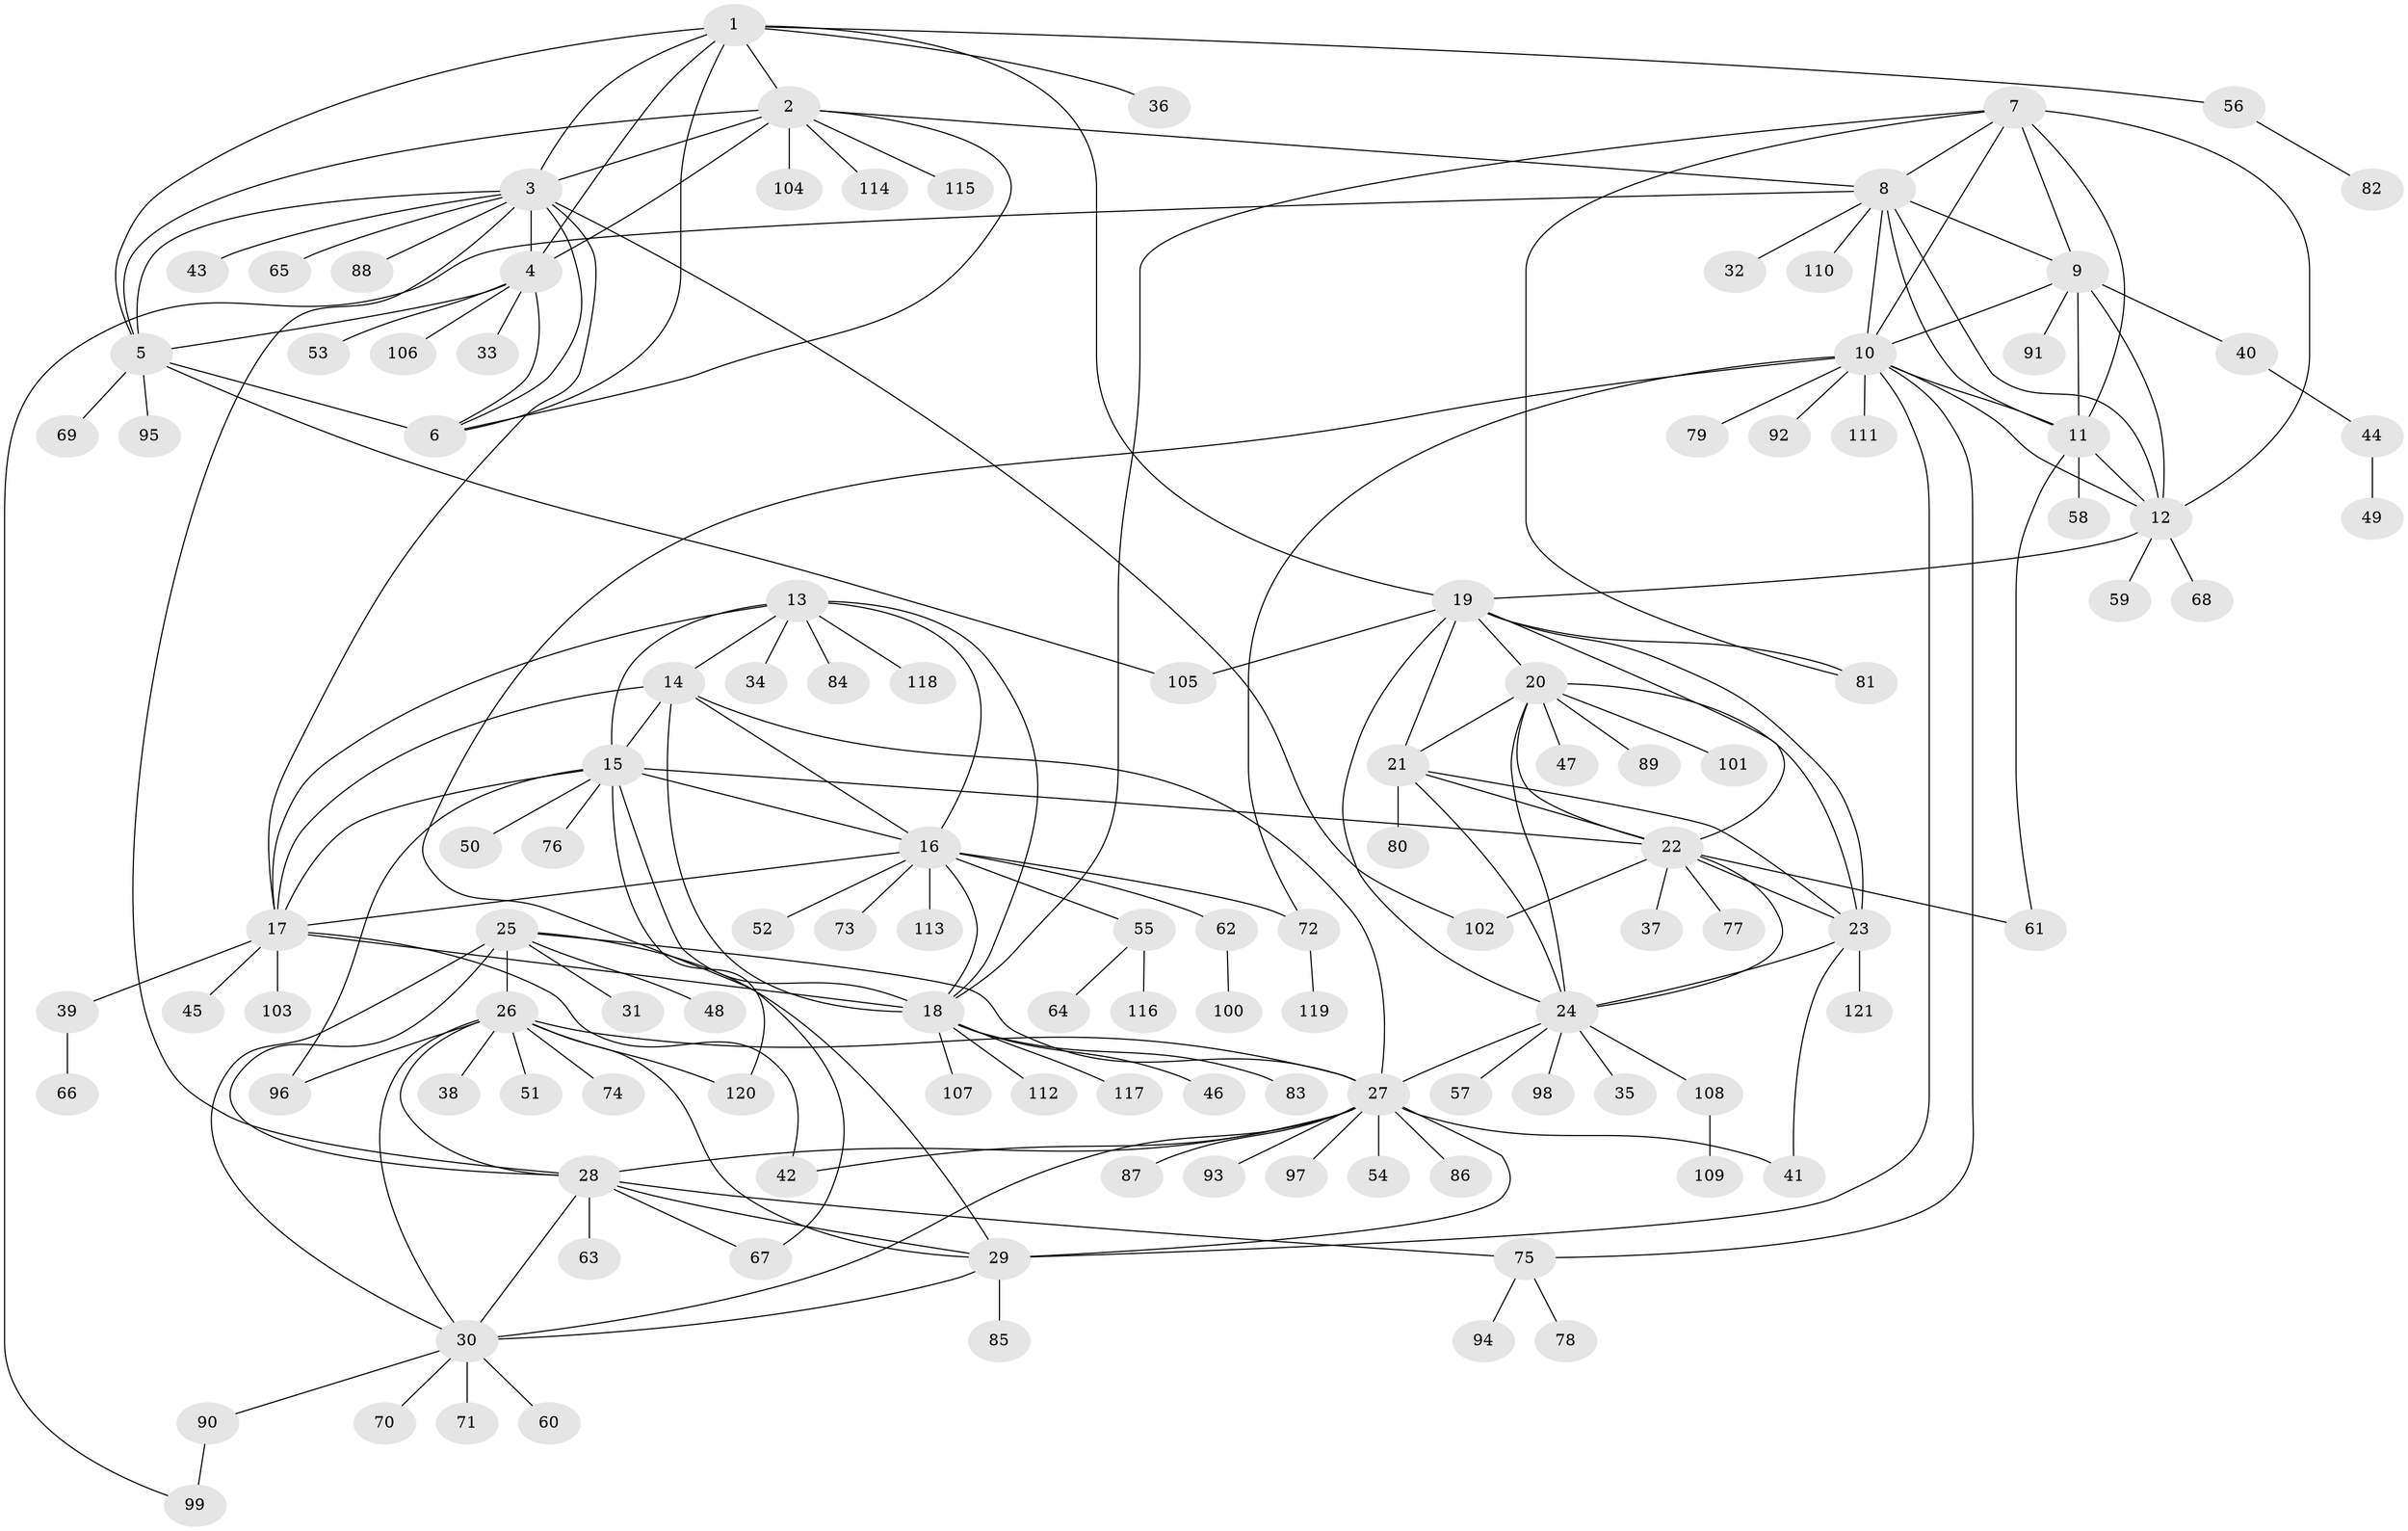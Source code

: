 // Generated by graph-tools (version 1.1) at 2025/11/02/27/25 16:11:37]
// undirected, 121 vertices, 188 edges
graph export_dot {
graph [start="1"]
  node [color=gray90,style=filled];
  1;
  2;
  3;
  4;
  5;
  6;
  7;
  8;
  9;
  10;
  11;
  12;
  13;
  14;
  15;
  16;
  17;
  18;
  19;
  20;
  21;
  22;
  23;
  24;
  25;
  26;
  27;
  28;
  29;
  30;
  31;
  32;
  33;
  34;
  35;
  36;
  37;
  38;
  39;
  40;
  41;
  42;
  43;
  44;
  45;
  46;
  47;
  48;
  49;
  50;
  51;
  52;
  53;
  54;
  55;
  56;
  57;
  58;
  59;
  60;
  61;
  62;
  63;
  64;
  65;
  66;
  67;
  68;
  69;
  70;
  71;
  72;
  73;
  74;
  75;
  76;
  77;
  78;
  79;
  80;
  81;
  82;
  83;
  84;
  85;
  86;
  87;
  88;
  89;
  90;
  91;
  92;
  93;
  94;
  95;
  96;
  97;
  98;
  99;
  100;
  101;
  102;
  103;
  104;
  105;
  106;
  107;
  108;
  109;
  110;
  111;
  112;
  113;
  114;
  115;
  116;
  117;
  118;
  119;
  120;
  121;
  1 -- 2;
  1 -- 3;
  1 -- 4;
  1 -- 5;
  1 -- 6;
  1 -- 19;
  1 -- 36;
  1 -- 56;
  2 -- 3;
  2 -- 4;
  2 -- 5;
  2 -- 6;
  2 -- 8;
  2 -- 104;
  2 -- 114;
  2 -- 115;
  3 -- 4;
  3 -- 5;
  3 -- 6;
  3 -- 17;
  3 -- 28;
  3 -- 43;
  3 -- 65;
  3 -- 88;
  3 -- 102;
  4 -- 5;
  4 -- 6;
  4 -- 33;
  4 -- 53;
  4 -- 106;
  5 -- 6;
  5 -- 69;
  5 -- 95;
  5 -- 105;
  7 -- 8;
  7 -- 9;
  7 -- 10;
  7 -- 11;
  7 -- 12;
  7 -- 18;
  7 -- 81;
  8 -- 9;
  8 -- 10;
  8 -- 11;
  8 -- 12;
  8 -- 32;
  8 -- 99;
  8 -- 110;
  9 -- 10;
  9 -- 11;
  9 -- 12;
  9 -- 40;
  9 -- 91;
  10 -- 11;
  10 -- 12;
  10 -- 29;
  10 -- 67;
  10 -- 72;
  10 -- 75;
  10 -- 79;
  10 -- 92;
  10 -- 111;
  11 -- 12;
  11 -- 58;
  11 -- 61;
  12 -- 19;
  12 -- 59;
  12 -- 68;
  13 -- 14;
  13 -- 15;
  13 -- 16;
  13 -- 17;
  13 -- 18;
  13 -- 34;
  13 -- 84;
  13 -- 118;
  14 -- 15;
  14 -- 16;
  14 -- 17;
  14 -- 18;
  14 -- 27;
  15 -- 16;
  15 -- 17;
  15 -- 18;
  15 -- 22;
  15 -- 50;
  15 -- 76;
  15 -- 96;
  15 -- 120;
  16 -- 17;
  16 -- 18;
  16 -- 52;
  16 -- 55;
  16 -- 62;
  16 -- 72;
  16 -- 73;
  16 -- 113;
  17 -- 18;
  17 -- 39;
  17 -- 42;
  17 -- 45;
  17 -- 103;
  18 -- 46;
  18 -- 83;
  18 -- 107;
  18 -- 112;
  18 -- 117;
  19 -- 20;
  19 -- 21;
  19 -- 22;
  19 -- 23;
  19 -- 24;
  19 -- 81;
  19 -- 105;
  20 -- 21;
  20 -- 22;
  20 -- 23;
  20 -- 24;
  20 -- 47;
  20 -- 89;
  20 -- 101;
  21 -- 22;
  21 -- 23;
  21 -- 24;
  21 -- 80;
  22 -- 23;
  22 -- 24;
  22 -- 37;
  22 -- 61;
  22 -- 77;
  22 -- 102;
  23 -- 24;
  23 -- 41;
  23 -- 121;
  24 -- 27;
  24 -- 35;
  24 -- 57;
  24 -- 98;
  24 -- 108;
  25 -- 26;
  25 -- 27;
  25 -- 28;
  25 -- 29;
  25 -- 30;
  25 -- 31;
  25 -- 48;
  26 -- 27;
  26 -- 28;
  26 -- 29;
  26 -- 30;
  26 -- 38;
  26 -- 51;
  26 -- 74;
  26 -- 96;
  26 -- 120;
  27 -- 28;
  27 -- 29;
  27 -- 30;
  27 -- 41;
  27 -- 42;
  27 -- 54;
  27 -- 86;
  27 -- 87;
  27 -- 93;
  27 -- 97;
  28 -- 29;
  28 -- 30;
  28 -- 63;
  28 -- 67;
  28 -- 75;
  29 -- 30;
  29 -- 85;
  30 -- 60;
  30 -- 70;
  30 -- 71;
  30 -- 90;
  39 -- 66;
  40 -- 44;
  44 -- 49;
  55 -- 64;
  55 -- 116;
  56 -- 82;
  62 -- 100;
  72 -- 119;
  75 -- 78;
  75 -- 94;
  90 -- 99;
  108 -- 109;
}
